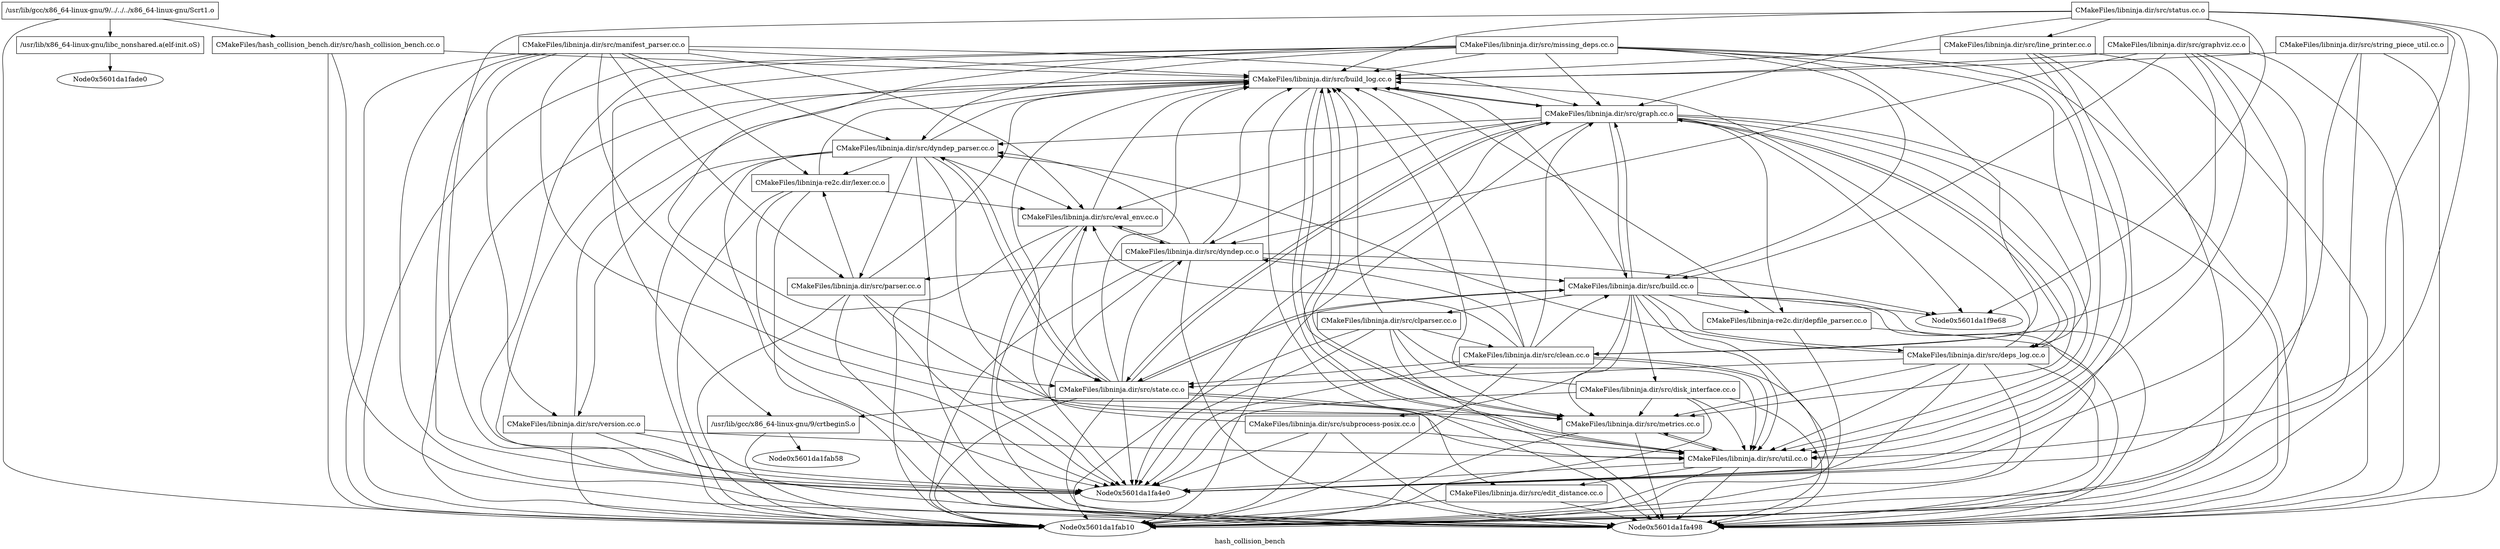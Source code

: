 digraph "hash_collision_bench" {
	label="hash_collision_bench";

	Node0x5601da1fa2a0 [shape=record,label="{/usr/lib/gcc/x86_64-linux-gnu/9/../../../x86_64-linux-gnu/Scrt1.o}"];
	Node0x5601da1fa2a0 -> Node0x5601da1fa7f8;
	Node0x5601da1fa2a0 -> Node0x5601da1fa9f0;
	Node0x5601da1fa2a0 -> Node0x5601da1fab10;
	Node0x5601da1fa648 [shape=record,label="{/usr/lib/gcc/x86_64-linux-gnu/9/crtbeginS.o}"];
	Node0x5601da1fa648 -> Node0x5601da1fab58;
	Node0x5601da1fa648 -> Node0x5601da1fab10;
	Node0x5601da1fa018 [shape=record,label="{CMakeFiles/libninja.dir/src/build_log.cc.o}"];
	Node0x5601da1fa018 -> Node0x5601da1fae28;
	Node0x5601da1fa018 -> Node0x5601da1fa570;
	Node0x5601da1fa018 -> Node0x5601da1faa80;
	Node0x5601da1fa018 -> Node0x5601da1fa498;
	Node0x5601da1fa018 -> Node0x5601da1fa4e0;
	Node0x5601da1fa018 -> Node0x5601da1fab10;
	Node0x5601da1fae70 [shape=record,label="{CMakeFiles/libninja.dir/src/build.cc.o}"];
	Node0x5601da1fae70 -> Node0x5601da1fa018;
	Node0x5601da1fae70 -> Node0x5601da1f9fd0;
	Node0x5601da1fae70 -> Node0x5601da1f9e68;
	Node0x5601da1fae70 -> Node0x5601da1faa38;
	Node0x5601da1fae70 -> Node0x5601da1fa840;
	Node0x5601da1fae70 -> Node0x5601da1fae28;
	Node0x5601da1fae70 -> Node0x5601da1fa570;
	Node0x5601da1fae70 -> Node0x5601da1f9d48;
	Node0x5601da1fae70 -> Node0x5601da1faa80;
	Node0x5601da1fae70 -> Node0x5601da1fa408;
	Node0x5601da1fae70 -> Node0x5601da1fac78;
	Node0x5601da1fae70 -> Node0x5601da1fa498;
	Node0x5601da1fae70 -> Node0x5601da1fa4e0;
	Node0x5601da1fae70 -> Node0x5601da1fab10;
	Node0x5601da1fa7b0 [shape=record,label="{CMakeFiles/libninja.dir/src/clean.cc.o}"];
	Node0x5601da1fa7b0 -> Node0x5601da1fa018;
	Node0x5601da1fa7b0 -> Node0x5601da1fae70;
	Node0x5601da1fa7b0 -> Node0x5601da1fabe8;
	Node0x5601da1fa7b0 -> Node0x5601da1fa378;
	Node0x5601da1fa7b0 -> Node0x5601da1fae28;
	Node0x5601da1fa7b0 -> Node0x5601da1f9d48;
	Node0x5601da1fa7b0 -> Node0x5601da1faa80;
	Node0x5601da1fa7b0 -> Node0x5601da1fa498;
	Node0x5601da1fa7b0 -> Node0x5601da1fa4e0;
	Node0x5601da1fa7b0 -> Node0x5601da1fab10;
	Node0x5601da1f9fd0 [shape=record,label="{CMakeFiles/libninja.dir/src/clparser.cc.o}"];
	Node0x5601da1f9fd0 -> Node0x5601da1fa018;
	Node0x5601da1f9fd0 -> Node0x5601da1fa7b0;
	Node0x5601da1f9fd0 -> Node0x5601da1fa570;
	Node0x5601da1f9fd0 -> Node0x5601da1faa80;
	Node0x5601da1f9fd0 -> Node0x5601da1fa498;
	Node0x5601da1f9fd0 -> Node0x5601da1fa4e0;
	Node0x5601da1f9fd0 -> Node0x5601da1fab10;
	Node0x5601da1fabe8 [shape=record,label="{CMakeFiles/libninja.dir/src/dyndep.cc.o}"];
	Node0x5601da1fabe8 -> Node0x5601da1fa018;
	Node0x5601da1fabe8 -> Node0x5601da1fae70;
	Node0x5601da1fabe8 -> Node0x5601da1fa5b8;
	Node0x5601da1fabe8 -> Node0x5601da1f9e68;
	Node0x5601da1fabe8 -> Node0x5601da1fa378;
	Node0x5601da1fabe8 -> Node0x5601da1fa918;
	Node0x5601da1fabe8 -> Node0x5601da1fa498;
	Node0x5601da1fabe8 -> Node0x5601da1fa4e0;
	Node0x5601da1fabe8 -> Node0x5601da1fab10;
	Node0x5601da1fa5b8 [shape=record,label="{CMakeFiles/libninja.dir/src/dyndep_parser.cc.o}"];
	Node0x5601da1fa5b8 -> Node0x5601da1fa018;
	Node0x5601da1fa5b8 -> Node0x5601da1fa378;
	Node0x5601da1fa5b8 -> Node0x5601da1fa918;
	Node0x5601da1fa5b8 -> Node0x5601da1f9d48;
	Node0x5601da1fa5b8 -> Node0x5601da1faa80;
	Node0x5601da1fa5b8 -> Node0x5601da1f9f40;
	Node0x5601da1fa5b8 -> Node0x5601da1fa0a8;
	Node0x5601da1fa5b8 -> Node0x5601da1fa498;
	Node0x5601da1fa5b8 -> Node0x5601da1fa4e0;
	Node0x5601da1fa5b8 -> Node0x5601da1fab10;
	Node0x5601da1faa38 [shape=record,label="{CMakeFiles/libninja.dir/src/deps_log.cc.o}"];
	Node0x5601da1faa38 -> Node0x5601da1fa018;
	Node0x5601da1faa38 -> Node0x5601da1fa5b8;
	Node0x5601da1faa38 -> Node0x5601da1fae28;
	Node0x5601da1faa38 -> Node0x5601da1fa570;
	Node0x5601da1faa38 -> Node0x5601da1f9d48;
	Node0x5601da1faa38 -> Node0x5601da1faa80;
	Node0x5601da1faa38 -> Node0x5601da1fa498;
	Node0x5601da1faa38 -> Node0x5601da1fa4e0;
	Node0x5601da1faa38 -> Node0x5601da1fab10;
	Node0x5601da1fa840 [shape=record,label="{CMakeFiles/libninja.dir/src/disk_interface.cc.o}"];
	Node0x5601da1fa840 -> Node0x5601da1fa018;
	Node0x5601da1fa840 -> Node0x5601da1fa570;
	Node0x5601da1fa840 -> Node0x5601da1faa80;
	Node0x5601da1fa840 -> Node0x5601da1fa498;
	Node0x5601da1fa840 -> Node0x5601da1fa4e0;
	Node0x5601da1fa840 -> Node0x5601da1fab10;
	Node0x5601da1fa180 [shape=record,label="{CMakeFiles/libninja.dir/src/edit_distance.cc.o}"];
	Node0x5601da1fa180 -> Node0x5601da1fa498;
	Node0x5601da1fa180 -> Node0x5601da1fab10;
	Node0x5601da1fa378 [shape=record,label="{CMakeFiles/libninja.dir/src/eval_env.cc.o}"];
	Node0x5601da1fa378 -> Node0x5601da1fa018;
	Node0x5601da1fa378 -> Node0x5601da1fabe8;
	Node0x5601da1fa378 -> Node0x5601da1fa498;
	Node0x5601da1fa378 -> Node0x5601da1fa4e0;
	Node0x5601da1fa378 -> Node0x5601da1fab10;
	Node0x5601da1fae28 [shape=record,label="{CMakeFiles/libninja.dir/src/graph.cc.o}"];
	Node0x5601da1fae28 -> Node0x5601da1fa018;
	Node0x5601da1fae28 -> Node0x5601da1fae70;
	Node0x5601da1fae28 -> Node0x5601da1fabe8;
	Node0x5601da1fae28 -> Node0x5601da1fa5b8;
	Node0x5601da1fae28 -> Node0x5601da1f9e68;
	Node0x5601da1fae28 -> Node0x5601da1faa38;
	Node0x5601da1fae28 -> Node0x5601da1fa378;
	Node0x5601da1fae28 -> Node0x5601da1fa570;
	Node0x5601da1fae28 -> Node0x5601da1f9d48;
	Node0x5601da1fae28 -> Node0x5601da1faa80;
	Node0x5601da1fae28 -> Node0x5601da1fac78;
	Node0x5601da1fae28 -> Node0x5601da1fa498;
	Node0x5601da1fae28 -> Node0x5601da1fa4e0;
	Node0x5601da1fae28 -> Node0x5601da1fab10;
	Node0x5601da1f9ef8 [shape=record,label="{CMakeFiles/libninja.dir/src/graphviz.cc.o}"];
	Node0x5601da1f9ef8 -> Node0x5601da1fa018;
	Node0x5601da1f9ef8 -> Node0x5601da1fae70;
	Node0x5601da1f9ef8 -> Node0x5601da1fa7b0;
	Node0x5601da1f9ef8 -> Node0x5601da1fabe8;
	Node0x5601da1f9ef8 -> Node0x5601da1faa80;
	Node0x5601da1f9ef8 -> Node0x5601da1fa498;
	Node0x5601da1f9ef8 -> Node0x5601da1fa4e0;
	Node0x5601da1f9ef8 -> Node0x5601da1fab10;
	Node0x5601da1fa210 [shape=record,label="{CMakeFiles/libninja.dir/src/line_printer.cc.o}"];
	Node0x5601da1fa210 -> Node0x5601da1fa018;
	Node0x5601da1fa210 -> Node0x5601da1faa80;
	Node0x5601da1fa210 -> Node0x5601da1fa498;
	Node0x5601da1fa210 -> Node0x5601da1fa4e0;
	Node0x5601da1fa210 -> Node0x5601da1fab10;
	Node0x5601da1fad50 [shape=record,label="{CMakeFiles/libninja.dir/src/manifest_parser.cc.o}"];
	Node0x5601da1fad50 -> Node0x5601da1fa018;
	Node0x5601da1fad50 -> Node0x5601da1fa5b8;
	Node0x5601da1fad50 -> Node0x5601da1fa378;
	Node0x5601da1fad50 -> Node0x5601da1fae28;
	Node0x5601da1fad50 -> Node0x5601da1fa918;
	Node0x5601da1fad50 -> Node0x5601da1f9d48;
	Node0x5601da1fad50 -> Node0x5601da1faa80;
	Node0x5601da1fad50 -> Node0x5601da1f9f40;
	Node0x5601da1fad50 -> Node0x5601da1fa0a8;
	Node0x5601da1fad50 -> Node0x5601da1fa498;
	Node0x5601da1fad50 -> Node0x5601da1fa4e0;
	Node0x5601da1fad50 -> Node0x5601da1fab10;
	Node0x5601da1fa570 [shape=record,label="{CMakeFiles/libninja.dir/src/metrics.cc.o}"];
	Node0x5601da1fa570 -> Node0x5601da1fa018;
	Node0x5601da1fa570 -> Node0x5601da1faa80;
	Node0x5601da1fa570 -> Node0x5601da1fa498;
	Node0x5601da1fa570 -> Node0x5601da1fab10;
	Node0x5601da1fac30 [shape=record,label="{CMakeFiles/libninja.dir/src/missing_deps.cc.o}"];
	Node0x5601da1fac30 -> Node0x5601da1fa648;
	Node0x5601da1fac30 -> Node0x5601da1fa018;
	Node0x5601da1fac30 -> Node0x5601da1fae70;
	Node0x5601da1fac30 -> Node0x5601da1fa7b0;
	Node0x5601da1fac30 -> Node0x5601da1fa5b8;
	Node0x5601da1fac30 -> Node0x5601da1faa38;
	Node0x5601da1fac30 -> Node0x5601da1fae28;
	Node0x5601da1fac30 -> Node0x5601da1f9d48;
	Node0x5601da1fac30 -> Node0x5601da1faa80;
	Node0x5601da1fac30 -> Node0x5601da1fa498;
	Node0x5601da1fac30 -> Node0x5601da1fa4e0;
	Node0x5601da1fac30 -> Node0x5601da1fab10;
	Node0x5601da1fa918 [shape=record,label="{CMakeFiles/libninja.dir/src/parser.cc.o}"];
	Node0x5601da1fa918 -> Node0x5601da1fa018;
	Node0x5601da1fa918 -> Node0x5601da1fa570;
	Node0x5601da1fa918 -> Node0x5601da1fa0a8;
	Node0x5601da1fa918 -> Node0x5601da1fa498;
	Node0x5601da1fa918 -> Node0x5601da1fa4e0;
	Node0x5601da1fa918 -> Node0x5601da1fab10;
	Node0x5601da1f9d48 [shape=record,label="{CMakeFiles/libninja.dir/src/state.cc.o}"];
	Node0x5601da1f9d48 -> Node0x5601da1fa648;
	Node0x5601da1f9d48 -> Node0x5601da1fa018;
	Node0x5601da1f9d48 -> Node0x5601da1fae70;
	Node0x5601da1f9d48 -> Node0x5601da1fabe8;
	Node0x5601da1f9d48 -> Node0x5601da1fa5b8;
	Node0x5601da1f9d48 -> Node0x5601da1fa180;
	Node0x5601da1f9d48 -> Node0x5601da1fa378;
	Node0x5601da1f9d48 -> Node0x5601da1fae28;
	Node0x5601da1f9d48 -> Node0x5601da1fa570;
	Node0x5601da1f9d48 -> Node0x5601da1fa498;
	Node0x5601da1f9d48 -> Node0x5601da1fa4e0;
	Node0x5601da1f9d48 -> Node0x5601da1fab10;
	Node0x5601da1faf00 [shape=record,label="{CMakeFiles/libninja.dir/src/status.cc.o}"];
	Node0x5601da1faf00 -> Node0x5601da1fa018;
	Node0x5601da1faf00 -> Node0x5601da1f9e68;
	Node0x5601da1faf00 -> Node0x5601da1fae28;
	Node0x5601da1faf00 -> Node0x5601da1fa210;
	Node0x5601da1faf00 -> Node0x5601da1faa80;
	Node0x5601da1faf00 -> Node0x5601da1fa498;
	Node0x5601da1faf00 -> Node0x5601da1fa4e0;
	Node0x5601da1faf00 -> Node0x5601da1fab10;
	Node0x5601da1fa3c0 [shape=record,label="{CMakeFiles/libninja.dir/src/string_piece_util.cc.o}"];
	Node0x5601da1fa3c0 -> Node0x5601da1fa018;
	Node0x5601da1fa3c0 -> Node0x5601da1fa498;
	Node0x5601da1fa3c0 -> Node0x5601da1fa4e0;
	Node0x5601da1fa3c0 -> Node0x5601da1fab10;
	Node0x5601da1faa80 [shape=record,label="{CMakeFiles/libninja.dir/src/util.cc.o}"];
	Node0x5601da1faa80 -> Node0x5601da1fa018;
	Node0x5601da1faa80 -> Node0x5601da1fa180;
	Node0x5601da1faa80 -> Node0x5601da1fa570;
	Node0x5601da1faa80 -> Node0x5601da1fa498;
	Node0x5601da1faa80 -> Node0x5601da1fa4e0;
	Node0x5601da1faa80 -> Node0x5601da1fab10;
	Node0x5601da1f9f40 [shape=record,label="{CMakeFiles/libninja.dir/src/version.cc.o}"];
	Node0x5601da1f9f40 -> Node0x5601da1fa018;
	Node0x5601da1f9f40 -> Node0x5601da1faa80;
	Node0x5601da1f9f40 -> Node0x5601da1fa498;
	Node0x5601da1f9f40 -> Node0x5601da1fa4e0;
	Node0x5601da1f9f40 -> Node0x5601da1fab10;
	Node0x5601da1fa408 [shape=record,label="{CMakeFiles/libninja.dir/src/subprocess-posix.cc.o}"];
	Node0x5601da1fa408 -> Node0x5601da1fa018;
	Node0x5601da1fa408 -> Node0x5601da1faa80;
	Node0x5601da1fa408 -> Node0x5601da1fa498;
	Node0x5601da1fa408 -> Node0x5601da1fa4e0;
	Node0x5601da1fa408 -> Node0x5601da1fab10;
	Node0x5601da1fac78 [shape=record,label="{CMakeFiles/libninja-re2c.dir/depfile_parser.cc.o}"];
	Node0x5601da1fac78 -> Node0x5601da1fa018;
	Node0x5601da1fac78 -> Node0x5601da1fa498;
	Node0x5601da1fac78 -> Node0x5601da1fab10;
	Node0x5601da1fa0a8 [shape=record,label="{CMakeFiles/libninja-re2c.dir/lexer.cc.o}"];
	Node0x5601da1fa0a8 -> Node0x5601da1fa018;
	Node0x5601da1fa0a8 -> Node0x5601da1fa378;
	Node0x5601da1fa0a8 -> Node0x5601da1fa498;
	Node0x5601da1fa0a8 -> Node0x5601da1fa4e0;
	Node0x5601da1fa0a8 -> Node0x5601da1fab10;
	Node0x5601da1fa7f8 [shape=record,label="{CMakeFiles/hash_collision_bench.dir/src/hash_collision_bench.cc.o}"];
	Node0x5601da1fa7f8 -> Node0x5601da1fa018;
	Node0x5601da1fa7f8 -> Node0x5601da1fa498;
	Node0x5601da1fa7f8 -> Node0x5601da1fab10;
	Node0x5601da1fa9f0 [shape=record,label="{/usr/lib/x86_64-linux-gnu/libc_nonshared.a(elf-init.oS)}"];
	Node0x5601da1fa9f0 -> Node0x5601da1fade0;
}
